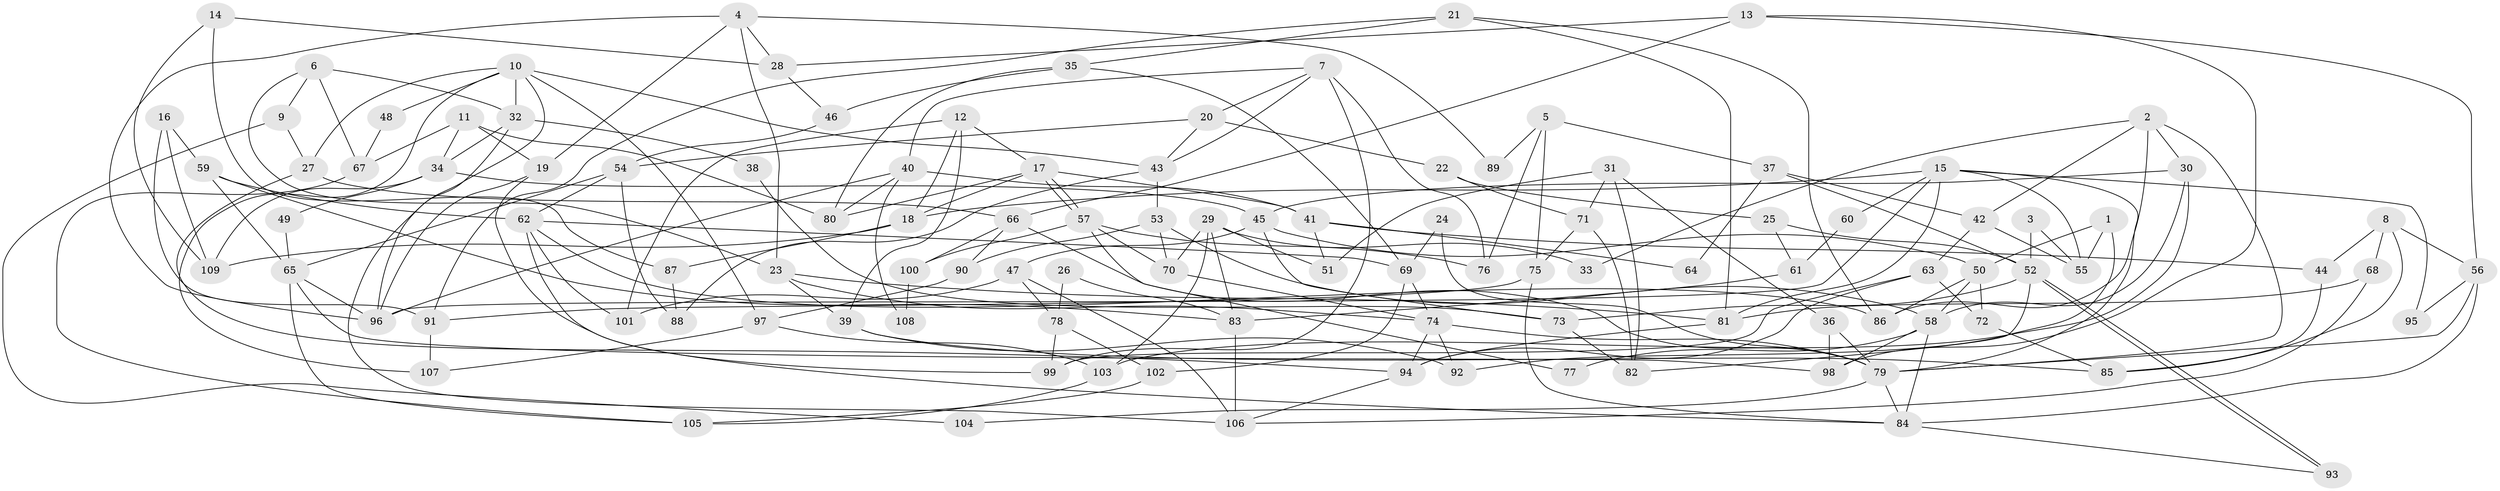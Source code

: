 // coarse degree distribution, {7: 0.10909090909090909, 6: 0.2, 8: 0.03636363636363636, 4: 0.2545454545454545, 5: 0.2, 3: 0.10909090909090909, 2: 0.01818181818181818, 11: 0.03636363636363636, 12: 0.01818181818181818, 9: 0.01818181818181818}
// Generated by graph-tools (version 1.1) at 2025/37/03/04/25 23:37:01]
// undirected, 109 vertices, 218 edges
graph export_dot {
  node [color=gray90,style=filled];
  1;
  2;
  3;
  4;
  5;
  6;
  7;
  8;
  9;
  10;
  11;
  12;
  13;
  14;
  15;
  16;
  17;
  18;
  19;
  20;
  21;
  22;
  23;
  24;
  25;
  26;
  27;
  28;
  29;
  30;
  31;
  32;
  33;
  34;
  35;
  36;
  37;
  38;
  39;
  40;
  41;
  42;
  43;
  44;
  45;
  46;
  47;
  48;
  49;
  50;
  51;
  52;
  53;
  54;
  55;
  56;
  57;
  58;
  59;
  60;
  61;
  62;
  63;
  64;
  65;
  66;
  67;
  68;
  69;
  70;
  71;
  72;
  73;
  74;
  75;
  76;
  77;
  78;
  79;
  80;
  81;
  82;
  83;
  84;
  85;
  86;
  87;
  88;
  89;
  90;
  91;
  92;
  93;
  94;
  95;
  96;
  97;
  98;
  99;
  100;
  101;
  102;
  103;
  104;
  105;
  106;
  107;
  108;
  109;
  1 -- 50;
  1 -- 55;
  1 -- 92;
  2 -- 79;
  2 -- 86;
  2 -- 30;
  2 -- 33;
  2 -- 42;
  3 -- 52;
  3 -- 55;
  4 -- 28;
  4 -- 23;
  4 -- 19;
  4 -- 89;
  4 -- 96;
  5 -- 37;
  5 -- 75;
  5 -- 76;
  5 -- 89;
  6 -- 32;
  6 -- 67;
  6 -- 9;
  6 -- 23;
  7 -- 43;
  7 -- 76;
  7 -- 20;
  7 -- 40;
  7 -- 99;
  8 -- 68;
  8 -- 85;
  8 -- 44;
  8 -- 56;
  9 -- 27;
  9 -- 104;
  10 -- 106;
  10 -- 43;
  10 -- 27;
  10 -- 32;
  10 -- 48;
  10 -- 97;
  10 -- 107;
  11 -- 19;
  11 -- 80;
  11 -- 34;
  11 -- 67;
  12 -- 39;
  12 -- 17;
  12 -- 18;
  12 -- 101;
  13 -- 56;
  13 -- 98;
  13 -- 28;
  13 -- 66;
  14 -- 109;
  14 -- 28;
  14 -- 87;
  15 -- 96;
  15 -- 18;
  15 -- 55;
  15 -- 60;
  15 -- 79;
  15 -- 81;
  15 -- 95;
  16 -- 59;
  16 -- 91;
  16 -- 109;
  17 -- 18;
  17 -- 57;
  17 -- 57;
  17 -- 41;
  17 -- 80;
  18 -- 109;
  18 -- 87;
  19 -- 99;
  19 -- 96;
  20 -- 54;
  20 -- 22;
  20 -- 43;
  21 -- 81;
  21 -- 35;
  21 -- 86;
  21 -- 91;
  22 -- 71;
  22 -- 25;
  23 -- 81;
  23 -- 39;
  23 -- 74;
  24 -- 79;
  24 -- 69;
  25 -- 52;
  25 -- 61;
  26 -- 78;
  26 -- 83;
  27 -- 66;
  27 -- 94;
  28 -- 46;
  29 -- 83;
  29 -- 103;
  29 -- 33;
  29 -- 51;
  29 -- 70;
  30 -- 103;
  30 -- 45;
  30 -- 58;
  31 -- 82;
  31 -- 51;
  31 -- 36;
  31 -- 71;
  32 -- 96;
  32 -- 34;
  32 -- 38;
  34 -- 45;
  34 -- 49;
  34 -- 109;
  35 -- 80;
  35 -- 69;
  35 -- 46;
  36 -- 79;
  36 -- 98;
  37 -- 42;
  37 -- 52;
  37 -- 64;
  38 -- 73;
  39 -- 92;
  39 -- 85;
  40 -- 96;
  40 -- 41;
  40 -- 80;
  40 -- 108;
  41 -- 44;
  41 -- 51;
  41 -- 64;
  42 -- 63;
  42 -- 55;
  43 -- 88;
  43 -- 53;
  44 -- 85;
  45 -- 47;
  45 -- 50;
  45 -- 73;
  46 -- 54;
  47 -- 101;
  47 -- 78;
  47 -- 106;
  48 -- 67;
  49 -- 65;
  50 -- 58;
  50 -- 72;
  50 -- 86;
  52 -- 73;
  52 -- 93;
  52 -- 93;
  52 -- 82;
  53 -- 70;
  53 -- 58;
  53 -- 90;
  54 -- 62;
  54 -- 65;
  54 -- 88;
  56 -- 79;
  56 -- 84;
  56 -- 95;
  57 -- 70;
  57 -- 76;
  57 -- 77;
  57 -- 100;
  58 -- 77;
  58 -- 84;
  58 -- 98;
  59 -- 62;
  59 -- 65;
  59 -- 83;
  60 -- 61;
  61 -- 83;
  62 -- 84;
  62 -- 86;
  62 -- 69;
  62 -- 101;
  63 -- 72;
  63 -- 94;
  63 -- 99;
  65 -- 96;
  65 -- 98;
  65 -- 105;
  66 -- 79;
  66 -- 90;
  66 -- 100;
  67 -- 105;
  68 -- 81;
  68 -- 106;
  69 -- 74;
  69 -- 102;
  70 -- 74;
  71 -- 75;
  71 -- 82;
  72 -- 85;
  73 -- 82;
  74 -- 79;
  74 -- 92;
  74 -- 94;
  75 -- 91;
  75 -- 84;
  78 -- 99;
  78 -- 102;
  79 -- 84;
  79 -- 104;
  81 -- 94;
  83 -- 106;
  84 -- 93;
  87 -- 88;
  90 -- 97;
  91 -- 107;
  94 -- 106;
  97 -- 103;
  97 -- 107;
  100 -- 108;
  102 -- 105;
  103 -- 105;
}
